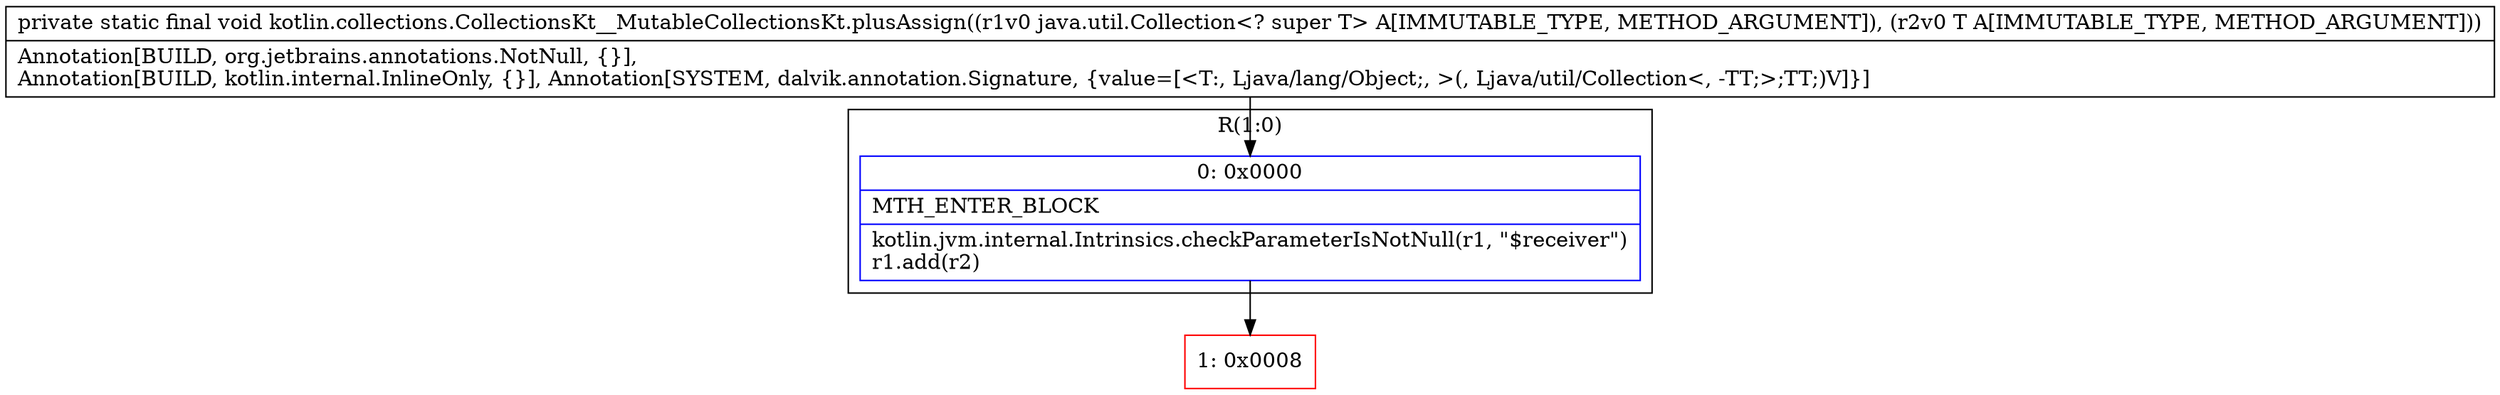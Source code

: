 digraph "CFG forkotlin.collections.CollectionsKt__MutableCollectionsKt.plusAssign(Ljava\/util\/Collection;Ljava\/lang\/Object;)V" {
subgraph cluster_Region_1749352948 {
label = "R(1:0)";
node [shape=record,color=blue];
Node_0 [shape=record,label="{0\:\ 0x0000|MTH_ENTER_BLOCK\l|kotlin.jvm.internal.Intrinsics.checkParameterIsNotNull(r1, \"$receiver\")\lr1.add(r2)\l}"];
}
Node_1 [shape=record,color=red,label="{1\:\ 0x0008}"];
MethodNode[shape=record,label="{private static final void kotlin.collections.CollectionsKt__MutableCollectionsKt.plusAssign((r1v0 java.util.Collection\<? super T\> A[IMMUTABLE_TYPE, METHOD_ARGUMENT]), (r2v0 T A[IMMUTABLE_TYPE, METHOD_ARGUMENT]))  | Annotation[BUILD, org.jetbrains.annotations.NotNull, \{\}], \lAnnotation[BUILD, kotlin.internal.InlineOnly, \{\}], Annotation[SYSTEM, dalvik.annotation.Signature, \{value=[\<T:, Ljava\/lang\/Object;, \>(, Ljava\/util\/Collection\<, \-TT;\>;TT;)V]\}]\l}"];
MethodNode -> Node_0;
Node_0 -> Node_1;
}

